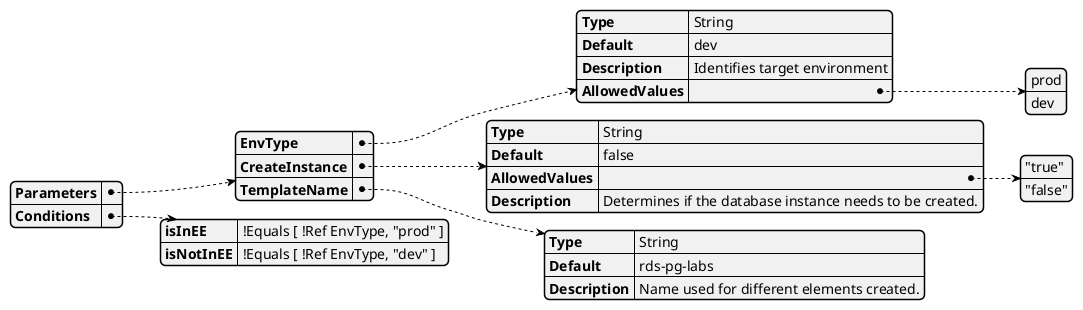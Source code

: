 ' YAML
@startyaml
Parameters:
  EnvType:
    Type: String
    Default: dev
    Description: Identifies target environment
    AllowedValues:
      - prod
      - dev
  CreateInstance:
    Type: String
    Default: "false"
    AllowedValues:
      - "true"
      - "false"
    Description: Determines if the database instance needs to be created.
  TemplateName:
    Type: String
    Default: rds-pg-labs
    Description: Name used for different elements created.
Conditions:
  isInEE:
    !Equals [ !Ref EnvType, "prod" ]
  isNotInEE:
    !Equals [ !Ref EnvType, "dev" ]
@endyaml

' Table
@startuml
skinparam titleFontSize 14
title
  Example of simple table
  |= |= table |= header |
  | a | table | row |
  | b | table | row |
end title
[*] --> State1
@enduml
